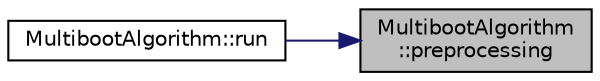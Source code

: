 digraph "MultibootAlgorithm::preprocessing"
{
 // LATEX_PDF_SIZE
  edge [fontname="Helvetica",fontsize="10",labelfontname="Helvetica",labelfontsize="10"];
  node [fontname="Helvetica",fontsize="10",shape=record];
  rankdir="RL";
  Node1 [label="MultibootAlgorithm\l::preprocessing",height=0.2,width=0.4,color="black", fillcolor="grey75", style="filled", fontcolor="black",tooltip="Esta funcion se encarga de hacer el preprocesamiento, para ello, va a escoger los nodos cuyas aristas..."];
  Node1 -> Node2 [dir="back",color="midnightblue",fontsize="10",style="solid",fontname="Helvetica"];
  Node2 [label="MultibootAlgorithm::run",height=0.2,width=0.4,color="black", fillcolor="white", style="filled",URL="$class_multiboot_algorithm.html#aa80ce488f75d97a6a208be3f6c94d08a",tooltip="Este método se encarga de ejecutar el algoritmo multiarranque, para ello se hace un preprocesamiento,..."];
}
